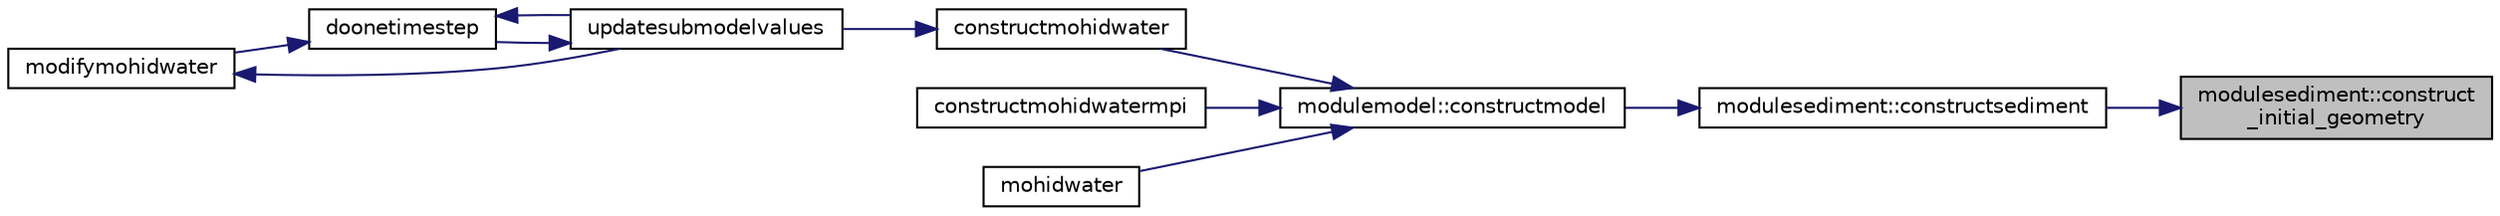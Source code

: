digraph "modulesediment::construct_initial_geometry"
{
 // LATEX_PDF_SIZE
  edge [fontname="Helvetica",fontsize="10",labelfontname="Helvetica",labelfontsize="10"];
  node [fontname="Helvetica",fontsize="10",shape=record];
  rankdir="RL";
  Node1 [label="modulesediment::construct\l_initial_geometry",height=0.2,width=0.4,color="black", fillcolor="grey75", style="filled", fontcolor="black",tooltip=" "];
  Node1 -> Node2 [dir="back",color="midnightblue",fontsize="10",style="solid",fontname="Helvetica"];
  Node2 [label="modulesediment::constructsediment",height=0.2,width=0.4,color="black", fillcolor="white", style="filled",URL="$namespacemodulesediment.html#a1a3b01f7483f6fefc6f2dac6a51d664c",tooltip=" "];
  Node2 -> Node3 [dir="back",color="midnightblue",fontsize="10",style="solid",fontname="Helvetica"];
  Node3 [label="modulemodel::constructmodel",height=0.2,width=0.4,color="black", fillcolor="white", style="filled",URL="$namespacemodulemodel.html#abcddd2b6e97f110b0c5b3bb00f069570",tooltip=" "];
  Node3 -> Node4 [dir="back",color="midnightblue",fontsize="10",style="solid",fontname="Helvetica"];
  Node4 [label="constructmohidwater",height=0.2,width=0.4,color="black", fillcolor="white", style="filled",URL="$_main_8_f90.html#abc6cfc7bca3f0c4dda032a34b9690319",tooltip=" "];
  Node4 -> Node5 [dir="back",color="midnightblue",fontsize="10",style="solid",fontname="Helvetica"];
  Node5 [label="updatesubmodelvalues",height=0.2,width=0.4,color="black", fillcolor="white", style="filled",URL="$_main_8_f90.html#a4c5ecbd810307fa557d4b4e6719c7fd1",tooltip=" "];
  Node5 -> Node6 [dir="back",color="midnightblue",fontsize="10",style="solid",fontname="Helvetica"];
  Node6 [label="doonetimestep",height=0.2,width=0.4,color="black", fillcolor="white", style="filled",URL="$_main_8_f90.html#a5a877f32d8c35a58c7bd824a65b07dba",tooltip=" "];
  Node6 -> Node7 [dir="back",color="midnightblue",fontsize="10",style="solid",fontname="Helvetica"];
  Node7 [label="modifymohidwater",height=0.2,width=0.4,color="black", fillcolor="white", style="filled",URL="$_main_8_f90.html#a98b6185e00bdaa093569c6645482e68b",tooltip=" "];
  Node7 -> Node5 [dir="back",color="midnightblue",fontsize="10",style="solid",fontname="Helvetica"];
  Node6 -> Node5 [dir="back",color="midnightblue",fontsize="10",style="solid",fontname="Helvetica"];
  Node3 -> Node8 [dir="back",color="midnightblue",fontsize="10",style="solid",fontname="Helvetica"];
  Node8 [label="constructmohidwatermpi",height=0.2,width=0.4,color="black", fillcolor="white", style="filled",URL="$_main_8_f90.html#a364d1a7b4621ef3a56c71daf2af5147e",tooltip=" "];
  Node3 -> Node9 [dir="back",color="midnightblue",fontsize="10",style="solid",fontname="Helvetica"];
  Node9 [label="mohidwater",height=0.2,width=0.4,color="black", fillcolor="white", style="filled",URL="$_main_8_f90.html#a22cacab418d9e36dcaa8c3aef44b4185",tooltip=" "];
}
